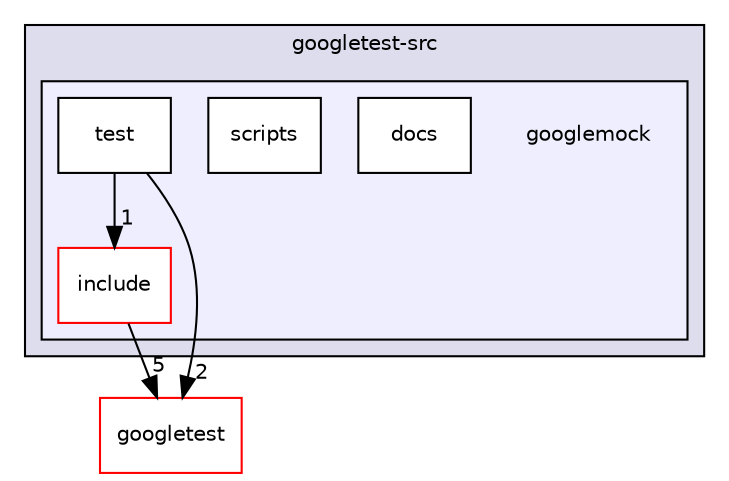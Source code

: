 digraph "_deps/googletest-src/googlemock" {
  compound=true
  node [ fontsize="10", fontname="Helvetica"];
  edge [ labelfontsize="10", labelfontname="Helvetica"];
  subgraph clusterdir_ad436eb86e8b835c1614d2a46c05ad3d {
    graph [ bgcolor="#ddddee", pencolor="black", label="googletest-src" fontname="Helvetica", fontsize="10", URL="dir_ad436eb86e8b835c1614d2a46c05ad3d.html"]
  subgraph clusterdir_9f752931467437595e750a893adae36d {
    graph [ bgcolor="#eeeeff", pencolor="black", label="" URL="dir_9f752931467437595e750a893adae36d.html"];
    dir_9f752931467437595e750a893adae36d [shape=plaintext label="googlemock"];
    dir_78c6a219781043009af8ee5819a6eee6 [shape=box label="docs" color="black" fillcolor="white" style="filled" URL="dir_78c6a219781043009af8ee5819a6eee6.html"];
    dir_3dec950ecf48919712294e90ed651c0d [shape=box label="include" color="red" fillcolor="white" style="filled" URL="dir_3dec950ecf48919712294e90ed651c0d.html"];
    dir_9d1784e3c1fbba4da460938c031b0f18 [shape=box label="scripts" color="black" fillcolor="white" style="filled" URL="dir_9d1784e3c1fbba4da460938c031b0f18.html"];
    dir_465c120438526ce2e2c9ecc4089da42a [shape=box label="test" color="black" fillcolor="white" style="filled" URL="dir_465c120438526ce2e2c9ecc4089da42a.html"];
  }
  }
  dir_22568a91a9e129076b6e99e80c459363 [shape=box label="googletest" fillcolor="white" style="filled" color="red" URL="dir_22568a91a9e129076b6e99e80c459363.html"];
  dir_465c120438526ce2e2c9ecc4089da42a->dir_3dec950ecf48919712294e90ed651c0d [headlabel="1", labeldistance=1.5 headhref="dir_000017_000005.html"];
  dir_465c120438526ce2e2c9ecc4089da42a->dir_22568a91a9e129076b6e99e80c459363 [headlabel="2", labeldistance=1.5 headhref="dir_000017_000010.html"];
  dir_3dec950ecf48919712294e90ed651c0d->dir_22568a91a9e129076b6e99e80c459363 [headlabel="5", labeldistance=1.5 headhref="dir_000005_000010.html"];
}
